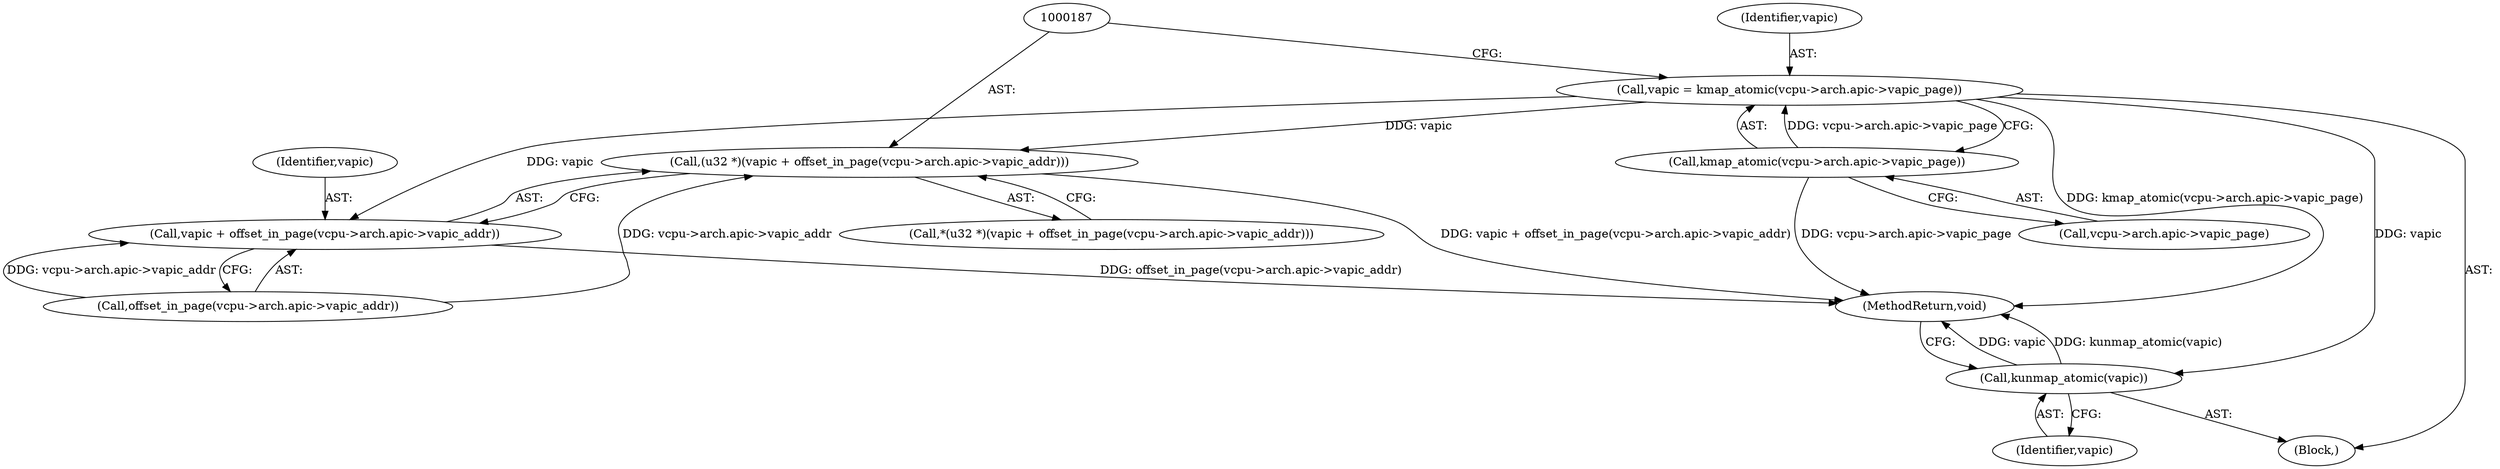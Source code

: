 digraph "1_linux_fda4e2e85589191b123d31cdc21fd33ee70f50fd_1@pointer" {
"1000174" [label="(Call,vapic = kmap_atomic(vcpu->arch.apic->vapic_page))"];
"1000176" [label="(Call,kmap_atomic(vcpu->arch.apic->vapic_page))"];
"1000186" [label="(Call,(u32 *)(vapic + offset_in_page(vcpu->arch.apic->vapic_addr)))"];
"1000188" [label="(Call,vapic + offset_in_page(vcpu->arch.apic->vapic_addr))"];
"1000199" [label="(Call,kunmap_atomic(vapic))"];
"1000185" [label="(Call,*(u32 *)(vapic + offset_in_page(vcpu->arch.apic->vapic_addr)))"];
"1000200" [label="(Identifier,vapic)"];
"1000176" [label="(Call,kmap_atomic(vcpu->arch.apic->vapic_page))"];
"1000199" [label="(Call,kunmap_atomic(vapic))"];
"1000177" [label="(Call,vcpu->arch.apic->vapic_page)"];
"1000174" [label="(Call,vapic = kmap_atomic(vcpu->arch.apic->vapic_page))"];
"1000189" [label="(Identifier,vapic)"];
"1000186" [label="(Call,(u32 *)(vapic + offset_in_page(vcpu->arch.apic->vapic_addr)))"];
"1000102" [label="(Block,)"];
"1000190" [label="(Call,offset_in_page(vcpu->arch.apic->vapic_addr))"];
"1000188" [label="(Call,vapic + offset_in_page(vcpu->arch.apic->vapic_addr))"];
"1000175" [label="(Identifier,vapic)"];
"1000201" [label="(MethodReturn,void)"];
"1000174" -> "1000102"  [label="AST: "];
"1000174" -> "1000176"  [label="CFG: "];
"1000175" -> "1000174"  [label="AST: "];
"1000176" -> "1000174"  [label="AST: "];
"1000187" -> "1000174"  [label="CFG: "];
"1000174" -> "1000201"  [label="DDG: kmap_atomic(vcpu->arch.apic->vapic_page)"];
"1000176" -> "1000174"  [label="DDG: vcpu->arch.apic->vapic_page"];
"1000174" -> "1000186"  [label="DDG: vapic"];
"1000174" -> "1000188"  [label="DDG: vapic"];
"1000174" -> "1000199"  [label="DDG: vapic"];
"1000176" -> "1000177"  [label="CFG: "];
"1000177" -> "1000176"  [label="AST: "];
"1000176" -> "1000201"  [label="DDG: vcpu->arch.apic->vapic_page"];
"1000186" -> "1000185"  [label="AST: "];
"1000186" -> "1000188"  [label="CFG: "];
"1000187" -> "1000186"  [label="AST: "];
"1000188" -> "1000186"  [label="AST: "];
"1000185" -> "1000186"  [label="CFG: "];
"1000186" -> "1000201"  [label="DDG: vapic + offset_in_page(vcpu->arch.apic->vapic_addr)"];
"1000190" -> "1000186"  [label="DDG: vcpu->arch.apic->vapic_addr"];
"1000188" -> "1000190"  [label="CFG: "];
"1000189" -> "1000188"  [label="AST: "];
"1000190" -> "1000188"  [label="AST: "];
"1000188" -> "1000201"  [label="DDG: offset_in_page(vcpu->arch.apic->vapic_addr)"];
"1000190" -> "1000188"  [label="DDG: vcpu->arch.apic->vapic_addr"];
"1000199" -> "1000102"  [label="AST: "];
"1000199" -> "1000200"  [label="CFG: "];
"1000200" -> "1000199"  [label="AST: "];
"1000201" -> "1000199"  [label="CFG: "];
"1000199" -> "1000201"  [label="DDG: vapic"];
"1000199" -> "1000201"  [label="DDG: kunmap_atomic(vapic)"];
}
